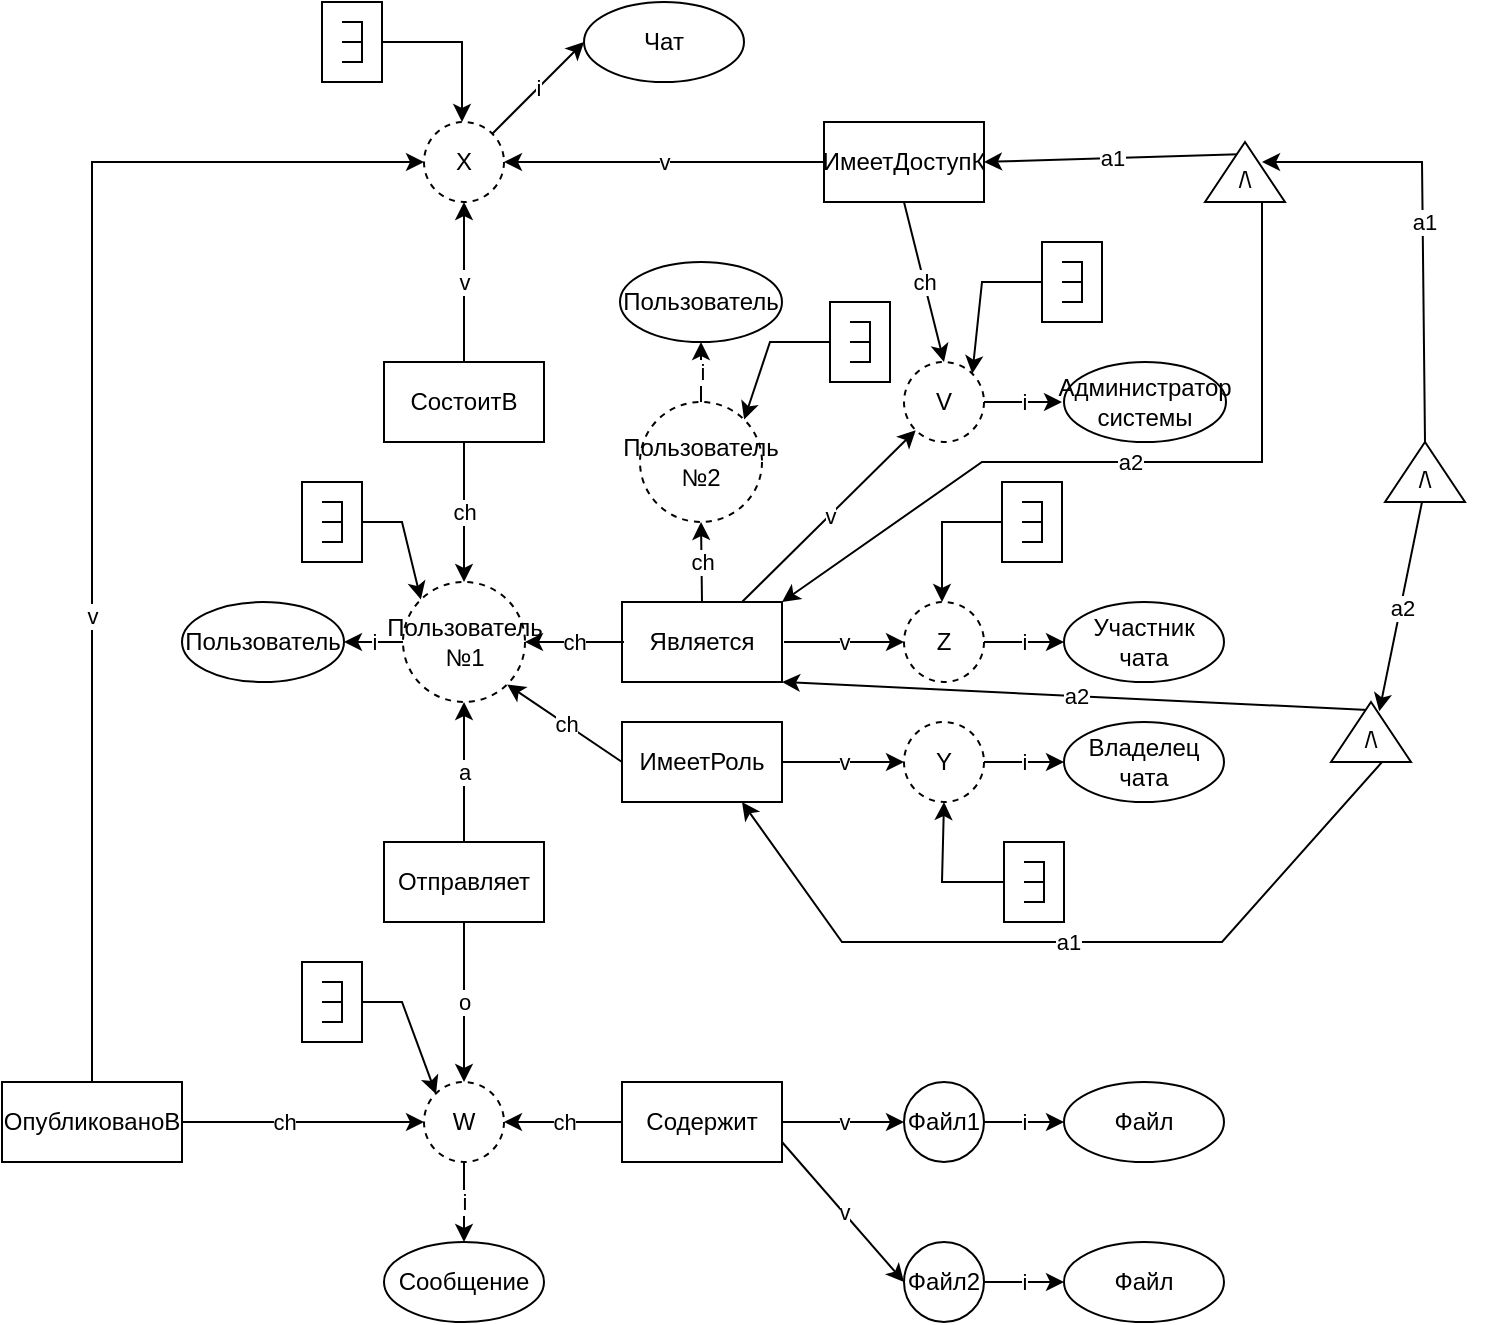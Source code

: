 <mxfile version="24.6.4" type="github">
  <diagram name="Страница — 1" id="XnayXq7FRGgAeNd-JU4h">
    <mxGraphModel dx="2074" dy="2309" grid="1" gridSize="10" guides="1" tooltips="1" connect="1" arrows="1" fold="1" page="1" pageScale="1" pageWidth="827" pageHeight="1169" math="0" shadow="0">
      <root>
        <mxCell id="0" />
        <mxCell id="1" parent="0" />
        <mxCell id="cIFxEGnZfJW_8ctUYSdF-157" value="Пользователь" style="ellipse;whiteSpace=wrap;html=1;" parent="1" vertex="1">
          <mxGeometry x="120" y="280" width="81" height="40" as="geometry" />
        </mxCell>
        <mxCell id="cIFxEGnZfJW_8ctUYSdF-158" value="" style="endArrow=classic;html=1;rounded=0;entryX=1;entryY=0.5;entryDx=0;entryDy=0;exitX=0;exitY=0.5;exitDx=0;exitDy=0;" parent="1" source="cIFxEGnZfJW_8ctUYSdF-160" target="cIFxEGnZfJW_8ctUYSdF-157" edge="1">
          <mxGeometry relative="1" as="geometry">
            <mxPoint x="181" y="340" as="sourcePoint" />
            <mxPoint x="281" y="340" as="targetPoint" />
          </mxGeometry>
        </mxCell>
        <mxCell id="cIFxEGnZfJW_8ctUYSdF-159" value="i" style="edgeLabel;resizable=0;html=1;;align=center;verticalAlign=middle;" parent="cIFxEGnZfJW_8ctUYSdF-158" connectable="0" vertex="1">
          <mxGeometry relative="1" as="geometry" />
        </mxCell>
        <mxCell id="cIFxEGnZfJW_8ctUYSdF-160" value="Пользователь&lt;div&gt;№1&lt;/div&gt;" style="ellipse;whiteSpace=wrap;html=1;align=center;dashed=1;" parent="1" vertex="1">
          <mxGeometry x="230.5" y="270" width="61" height="60" as="geometry" />
        </mxCell>
        <mxCell id="cIFxEGnZfJW_8ctUYSdF-161" value="Является" style="rounded=0;whiteSpace=wrap;html=1;" parent="1" vertex="1">
          <mxGeometry x="340" y="280" width="80" height="40" as="geometry" />
        </mxCell>
        <mxCell id="cIFxEGnZfJW_8ctUYSdF-162" value="Участник чата" style="ellipse;whiteSpace=wrap;html=1;" parent="1" vertex="1">
          <mxGeometry x="561" y="280" width="80" height="40" as="geometry" />
        </mxCell>
        <mxCell id="cIFxEGnZfJW_8ctUYSdF-163" value="" style="endArrow=classic;html=1;rounded=0;exitX=1;exitY=0.5;exitDx=0;exitDy=0;entryX=0;entryY=0.5;entryDx=0;entryDy=0;" parent="1" source="cIFxEGnZfJW_8ctUYSdF-165" target="cIFxEGnZfJW_8ctUYSdF-162" edge="1">
          <mxGeometry relative="1" as="geometry">
            <mxPoint x="659.5" y="350" as="sourcePoint" />
            <mxPoint x="591" y="300" as="targetPoint" />
          </mxGeometry>
        </mxCell>
        <mxCell id="cIFxEGnZfJW_8ctUYSdF-164" value="i" style="edgeLabel;resizable=0;html=1;;align=center;verticalAlign=middle;" parent="cIFxEGnZfJW_8ctUYSdF-163" connectable="0" vertex="1">
          <mxGeometry relative="1" as="geometry" />
        </mxCell>
        <mxCell id="cIFxEGnZfJW_8ctUYSdF-165" value="Z" style="ellipse;whiteSpace=wrap;html=1;align=center;dashed=1;" parent="1" vertex="1">
          <mxGeometry x="481" y="280" width="40" height="40" as="geometry" />
        </mxCell>
        <mxCell id="cIFxEGnZfJW_8ctUYSdF-166" value="" style="endArrow=classic;html=1;rounded=0;entryX=1;entryY=0.5;entryDx=0;entryDy=0;" parent="1" target="cIFxEGnZfJW_8ctUYSdF-160" edge="1">
          <mxGeometry relative="1" as="geometry">
            <mxPoint x="341" y="300" as="sourcePoint" />
            <mxPoint x="316" y="300" as="targetPoint" />
            <Array as="points" />
          </mxGeometry>
        </mxCell>
        <mxCell id="cIFxEGnZfJW_8ctUYSdF-167" value="ch" style="edgeLabel;resizable=0;html=1;;align=center;verticalAlign=middle;" parent="cIFxEGnZfJW_8ctUYSdF-166" connectable="0" vertex="1">
          <mxGeometry relative="1" as="geometry" />
        </mxCell>
        <mxCell id="cIFxEGnZfJW_8ctUYSdF-168" value="" style="endArrow=classic;html=1;rounded=0;entryX=0;entryY=0.5;entryDx=0;entryDy=0;" parent="1" target="cIFxEGnZfJW_8ctUYSdF-165" edge="1">
          <mxGeometry relative="1" as="geometry">
            <mxPoint x="421" y="300" as="sourcePoint" />
            <mxPoint x="481" y="320" as="targetPoint" />
          </mxGeometry>
        </mxCell>
        <mxCell id="cIFxEGnZfJW_8ctUYSdF-169" value="v" style="edgeLabel;resizable=0;html=1;;align=center;verticalAlign=middle;" parent="cIFxEGnZfJW_8ctUYSdF-168" connectable="0" vertex="1">
          <mxGeometry relative="1" as="geometry" />
        </mxCell>
        <mxCell id="cIFxEGnZfJW_8ctUYSdF-170" value="Отправляет" style="rounded=0;whiteSpace=wrap;html=1;" parent="1" vertex="1">
          <mxGeometry x="221" y="400" width="80" height="40" as="geometry" />
        </mxCell>
        <mxCell id="cIFxEGnZfJW_8ctUYSdF-171" value="" style="endArrow=classic;html=1;rounded=0;entryX=0.5;entryY=1;entryDx=0;entryDy=0;exitX=0.5;exitY=0;exitDx=0;exitDy=0;" parent="1" target="cIFxEGnZfJW_8ctUYSdF-160" edge="1">
          <mxGeometry relative="1" as="geometry">
            <mxPoint x="261" y="400" as="sourcePoint" />
            <mxPoint x="291" y="400" as="targetPoint" />
            <Array as="points" />
          </mxGeometry>
        </mxCell>
        <mxCell id="cIFxEGnZfJW_8ctUYSdF-172" value="a" style="edgeLabel;resizable=0;html=1;;align=center;verticalAlign=middle;" parent="cIFxEGnZfJW_8ctUYSdF-171" connectable="0" vertex="1">
          <mxGeometry relative="1" as="geometry" />
        </mxCell>
        <mxCell id="cIFxEGnZfJW_8ctUYSdF-173" value="Сообщение" style="ellipse;whiteSpace=wrap;html=1;" parent="1" vertex="1">
          <mxGeometry x="221" y="600" width="80" height="40" as="geometry" />
        </mxCell>
        <mxCell id="cIFxEGnZfJW_8ctUYSdF-174" value="" style="endArrow=classic;html=1;rounded=0;entryX=0.5;entryY=0;entryDx=0;entryDy=0;exitX=0.5;exitY=1;exitDx=0;exitDy=0;" parent="1" source="cIFxEGnZfJW_8ctUYSdF-176" target="cIFxEGnZfJW_8ctUYSdF-173" edge="1">
          <mxGeometry relative="1" as="geometry">
            <mxPoint x="181" y="580" as="sourcePoint" />
            <mxPoint x="161" y="540" as="targetPoint" />
          </mxGeometry>
        </mxCell>
        <mxCell id="cIFxEGnZfJW_8ctUYSdF-175" value="i" style="edgeLabel;resizable=0;html=1;;align=center;verticalAlign=middle;" parent="cIFxEGnZfJW_8ctUYSdF-174" connectable="0" vertex="1">
          <mxGeometry relative="1" as="geometry" />
        </mxCell>
        <mxCell id="cIFxEGnZfJW_8ctUYSdF-176" value="W" style="ellipse;whiteSpace=wrap;html=1;align=center;dashed=1;" parent="1" vertex="1">
          <mxGeometry x="241" y="520" width="40" height="40" as="geometry" />
        </mxCell>
        <mxCell id="cIFxEGnZfJW_8ctUYSdF-177" value="" style="endArrow=classic;html=1;rounded=0;entryX=0.5;entryY=0;entryDx=0;entryDy=0;exitX=0.5;exitY=1;exitDx=0;exitDy=0;" parent="1" target="cIFxEGnZfJW_8ctUYSdF-176" edge="1">
          <mxGeometry relative="1" as="geometry">
            <mxPoint x="261" y="440" as="sourcePoint" />
            <mxPoint x="411" y="500" as="targetPoint" />
          </mxGeometry>
        </mxCell>
        <mxCell id="cIFxEGnZfJW_8ctUYSdF-178" value="o" style="edgeLabel;resizable=0;html=1;;align=center;verticalAlign=middle;" parent="cIFxEGnZfJW_8ctUYSdF-177" connectable="0" vertex="1">
          <mxGeometry relative="1" as="geometry" />
        </mxCell>
        <mxCell id="cIFxEGnZfJW_8ctUYSdF-185" value="СостоитВ" style="rounded=0;whiteSpace=wrap;html=1;" parent="1" vertex="1">
          <mxGeometry x="221" y="160" width="80" height="40" as="geometry" />
        </mxCell>
        <mxCell id="cIFxEGnZfJW_8ctUYSdF-186" value="Чат" style="ellipse;whiteSpace=wrap;html=1;" parent="1" vertex="1">
          <mxGeometry x="321" y="-20" width="80" height="40" as="geometry" />
        </mxCell>
        <mxCell id="cIFxEGnZfJW_8ctUYSdF-187" value="" style="endArrow=classic;html=1;rounded=0;exitX=1;exitY=0;exitDx=0;exitDy=0;entryX=0;entryY=0.5;entryDx=0;entryDy=0;" parent="1" source="cIFxEGnZfJW_8ctUYSdF-189" target="cIFxEGnZfJW_8ctUYSdF-186" edge="1">
          <mxGeometry relative="1" as="geometry">
            <mxPoint x="341" as="sourcePoint" />
            <mxPoint x="201" y="60" as="targetPoint" />
          </mxGeometry>
        </mxCell>
        <mxCell id="cIFxEGnZfJW_8ctUYSdF-188" value="i" style="edgeLabel;resizable=0;html=1;;align=center;verticalAlign=middle;" parent="cIFxEGnZfJW_8ctUYSdF-187" connectable="0" vertex="1">
          <mxGeometry relative="1" as="geometry" />
        </mxCell>
        <mxCell id="cIFxEGnZfJW_8ctUYSdF-189" value="X" style="ellipse;whiteSpace=wrap;html=1;align=center;dashed=1;" parent="1" vertex="1">
          <mxGeometry x="241" y="40" width="40" height="40" as="geometry" />
        </mxCell>
        <mxCell id="cIFxEGnZfJW_8ctUYSdF-190" value="" style="endArrow=classic;html=1;rounded=0;entryX=0.5;entryY=0;entryDx=0;entryDy=0;exitX=0.5;exitY=1;exitDx=0;exitDy=0;" parent="1" target="cIFxEGnZfJW_8ctUYSdF-160" edge="1">
          <mxGeometry relative="1" as="geometry">
            <mxPoint x="261" y="200" as="sourcePoint" />
            <mxPoint x="321" y="150" as="targetPoint" />
            <Array as="points" />
          </mxGeometry>
        </mxCell>
        <mxCell id="cIFxEGnZfJW_8ctUYSdF-191" value="ch" style="edgeLabel;resizable=0;html=1;;align=center;verticalAlign=middle;" parent="cIFxEGnZfJW_8ctUYSdF-190" connectable="0" vertex="1">
          <mxGeometry relative="1" as="geometry" />
        </mxCell>
        <mxCell id="cIFxEGnZfJW_8ctUYSdF-192" value="" style="endArrow=classic;html=1;rounded=0;entryX=0.5;entryY=1;entryDx=0;entryDy=0;exitX=0.5;exitY=0;exitDx=0;exitDy=0;" parent="1" target="cIFxEGnZfJW_8ctUYSdF-189" edge="1">
          <mxGeometry relative="1" as="geometry">
            <mxPoint x="261" y="160" as="sourcePoint" />
            <mxPoint x="321" y="188" as="targetPoint" />
          </mxGeometry>
        </mxCell>
        <mxCell id="cIFxEGnZfJW_8ctUYSdF-193" value="v" style="edgeLabel;resizable=0;html=1;;align=center;verticalAlign=middle;" parent="cIFxEGnZfJW_8ctUYSdF-192" connectable="0" vertex="1">
          <mxGeometry relative="1" as="geometry" />
        </mxCell>
        <mxCell id="cIFxEGnZfJW_8ctUYSdF-196" value="Содержит" style="rounded=0;whiteSpace=wrap;html=1;" parent="1" vertex="1">
          <mxGeometry x="340" y="520" width="80" height="40" as="geometry" />
        </mxCell>
        <mxCell id="cIFxEGnZfJW_8ctUYSdF-197" value="Файл" style="ellipse;whiteSpace=wrap;html=1;" parent="1" vertex="1">
          <mxGeometry x="561" y="520" width="80" height="40" as="geometry" />
        </mxCell>
        <mxCell id="cIFxEGnZfJW_8ctUYSdF-198" value="" style="endArrow=classic;html=1;rounded=0;exitX=1;exitY=0.5;exitDx=0;exitDy=0;" parent="1" edge="1">
          <mxGeometry relative="1" as="geometry">
            <mxPoint x="521" y="540" as="sourcePoint" />
            <mxPoint x="561" y="540" as="targetPoint" />
          </mxGeometry>
        </mxCell>
        <mxCell id="cIFxEGnZfJW_8ctUYSdF-199" value="i" style="edgeLabel;resizable=0;html=1;;align=center;verticalAlign=middle;" parent="cIFxEGnZfJW_8ctUYSdF-198" connectable="0" vertex="1">
          <mxGeometry relative="1" as="geometry" />
        </mxCell>
        <mxCell id="cIFxEGnZfJW_8ctUYSdF-201" value="" style="endArrow=classic;html=1;rounded=0;entryX=1;entryY=0.5;entryDx=0;entryDy=0;exitX=0;exitY=0.5;exitDx=0;exitDy=0;" parent="1" source="cIFxEGnZfJW_8ctUYSdF-196" target="cIFxEGnZfJW_8ctUYSdF-176" edge="1">
          <mxGeometry relative="1" as="geometry">
            <mxPoint x="361" y="540" as="sourcePoint" />
            <mxPoint x="291" y="520" as="targetPoint" />
            <Array as="points" />
          </mxGeometry>
        </mxCell>
        <mxCell id="cIFxEGnZfJW_8ctUYSdF-202" value="ch" style="edgeLabel;resizable=0;html=1;;align=center;verticalAlign=middle;" parent="cIFxEGnZfJW_8ctUYSdF-201" connectable="0" vertex="1">
          <mxGeometry relative="1" as="geometry" />
        </mxCell>
        <mxCell id="cIFxEGnZfJW_8ctUYSdF-203" value="" style="endArrow=classic;html=1;rounded=0;entryX=0;entryY=0.5;entryDx=0;entryDy=0;exitX=1;exitY=0.5;exitDx=0;exitDy=0;" parent="1" source="cIFxEGnZfJW_8ctUYSdF-196" edge="1">
          <mxGeometry relative="1" as="geometry">
            <mxPoint x="401" y="540" as="sourcePoint" />
            <mxPoint x="481" y="540" as="targetPoint" />
          </mxGeometry>
        </mxCell>
        <mxCell id="cIFxEGnZfJW_8ctUYSdF-204" value="v" style="edgeLabel;resizable=0;html=1;;align=center;verticalAlign=middle;" parent="cIFxEGnZfJW_8ctUYSdF-203" connectable="0" vertex="1">
          <mxGeometry relative="1" as="geometry" />
        </mxCell>
        <mxCell id="cIFxEGnZfJW_8ctUYSdF-205" value="" style="endArrow=classic;html=1;rounded=0;entryX=0;entryY=0.5;entryDx=0;entryDy=0;" parent="1" target="cIFxEGnZfJW_8ctUYSdF-176" edge="1">
          <mxGeometry relative="1" as="geometry">
            <mxPoint x="101" y="540" as="sourcePoint" />
            <mxPoint x="180" y="539.71" as="targetPoint" />
            <Array as="points" />
          </mxGeometry>
        </mxCell>
        <mxCell id="cIFxEGnZfJW_8ctUYSdF-206" value="ch" style="edgeLabel;resizable=0;html=1;;align=center;verticalAlign=middle;" parent="cIFxEGnZfJW_8ctUYSdF-205" connectable="0" vertex="1">
          <mxGeometry relative="1" as="geometry" />
        </mxCell>
        <mxCell id="cIFxEGnZfJW_8ctUYSdF-207" value="" style="endArrow=classic;html=1;rounded=0;exitX=0.5;exitY=0;exitDx=0;exitDy=0;entryX=0;entryY=0.5;entryDx=0;entryDy=0;" parent="1" source="cIFxEGnZfJW_8ctUYSdF-224" target="cIFxEGnZfJW_8ctUYSdF-189" edge="1">
          <mxGeometry relative="1" as="geometry">
            <mxPoint x="61" y="520" as="sourcePoint" />
            <mxPoint x="61" y="70" as="targetPoint" />
            <Array as="points">
              <mxPoint x="75" y="60" />
            </Array>
          </mxGeometry>
        </mxCell>
        <mxCell id="cIFxEGnZfJW_8ctUYSdF-208" value="v" style="edgeLabel;resizable=0;html=1;;align=center;verticalAlign=middle;" parent="cIFxEGnZfJW_8ctUYSdF-207" connectable="0" vertex="1">
          <mxGeometry relative="1" as="geometry">
            <mxPoint y="80" as="offset" />
          </mxGeometry>
        </mxCell>
        <mxCell id="cIFxEGnZfJW_8ctUYSdF-224" value="ОпубликованоВ" style="rounded=0;whiteSpace=wrap;html=1;" parent="1" vertex="1">
          <mxGeometry x="30" y="520" width="90" height="40" as="geometry" />
        </mxCell>
        <mxCell id="cIFxEGnZfJW_8ctUYSdF-240" value="" style="group" parent="1" vertex="1" connectable="0">
          <mxGeometry x="190" y="-20" width="30" height="40" as="geometry" />
        </mxCell>
        <mxCell id="cIFxEGnZfJW_8ctUYSdF-241" value="" style="rounded=0;whiteSpace=wrap;html=1;" parent="cIFxEGnZfJW_8ctUYSdF-240" vertex="1">
          <mxGeometry width="30" height="40" as="geometry" />
        </mxCell>
        <mxCell id="cIFxEGnZfJW_8ctUYSdF-242" value="" style="endArrow=none;html=1;rounded=0;" parent="cIFxEGnZfJW_8ctUYSdF-240" edge="1">
          <mxGeometry width="50" height="50" relative="1" as="geometry">
            <mxPoint x="10" y="30" as="sourcePoint" />
            <mxPoint x="10" y="10" as="targetPoint" />
            <Array as="points">
              <mxPoint x="20" y="30" />
              <mxPoint x="20" y="10" />
            </Array>
          </mxGeometry>
        </mxCell>
        <mxCell id="cIFxEGnZfJW_8ctUYSdF-243" value="" style="endArrow=none;html=1;rounded=0;" parent="cIFxEGnZfJW_8ctUYSdF-240" edge="1">
          <mxGeometry width="50" height="50" relative="1" as="geometry">
            <mxPoint x="10" y="20" as="sourcePoint" />
            <mxPoint x="20" y="20" as="targetPoint" />
            <Array as="points">
              <mxPoint x="20" y="20" />
            </Array>
          </mxGeometry>
        </mxCell>
        <mxCell id="cIFxEGnZfJW_8ctUYSdF-244" value="" style="endArrow=classic;html=1;rounded=0;exitX=1;exitY=0.5;exitDx=0;exitDy=0;entryX=0.5;entryY=0;entryDx=0;entryDy=0;" parent="1" source="cIFxEGnZfJW_8ctUYSdF-241" edge="1">
          <mxGeometry width="50" height="50" relative="1" as="geometry">
            <mxPoint x="250" y="10" as="sourcePoint" />
            <mxPoint x="260" y="40" as="targetPoint" />
            <Array as="points">
              <mxPoint x="260" />
            </Array>
          </mxGeometry>
        </mxCell>
        <mxCell id="cIFxEGnZfJW_8ctUYSdF-245" value="" style="group" parent="1" vertex="1" connectable="0">
          <mxGeometry x="180" y="220" width="30" height="40" as="geometry" />
        </mxCell>
        <mxCell id="cIFxEGnZfJW_8ctUYSdF-246" value="" style="rounded=0;whiteSpace=wrap;html=1;" parent="cIFxEGnZfJW_8ctUYSdF-245" vertex="1">
          <mxGeometry width="30" height="40" as="geometry" />
        </mxCell>
        <mxCell id="cIFxEGnZfJW_8ctUYSdF-247" value="" style="endArrow=none;html=1;rounded=0;" parent="cIFxEGnZfJW_8ctUYSdF-245" edge="1">
          <mxGeometry width="50" height="50" relative="1" as="geometry">
            <mxPoint x="10" y="30" as="sourcePoint" />
            <mxPoint x="10" y="10" as="targetPoint" />
            <Array as="points">
              <mxPoint x="20" y="30" />
              <mxPoint x="20" y="10" />
            </Array>
          </mxGeometry>
        </mxCell>
        <mxCell id="cIFxEGnZfJW_8ctUYSdF-248" value="" style="endArrow=none;html=1;rounded=0;" parent="cIFxEGnZfJW_8ctUYSdF-245" edge="1">
          <mxGeometry width="50" height="50" relative="1" as="geometry">
            <mxPoint x="10" y="20" as="sourcePoint" />
            <mxPoint x="20" y="20" as="targetPoint" />
            <Array as="points">
              <mxPoint x="20" y="20" />
            </Array>
          </mxGeometry>
        </mxCell>
        <mxCell id="cIFxEGnZfJW_8ctUYSdF-249" value="" style="endArrow=classic;html=1;rounded=0;exitX=1;exitY=0.5;exitDx=0;exitDy=0;entryX=0;entryY=0;entryDx=0;entryDy=0;" parent="1" source="cIFxEGnZfJW_8ctUYSdF-246" target="cIFxEGnZfJW_8ctUYSdF-160" edge="1">
          <mxGeometry width="50" height="50" relative="1" as="geometry">
            <mxPoint x="220" y="240" as="sourcePoint" />
            <mxPoint x="230" y="270" as="targetPoint" />
            <Array as="points">
              <mxPoint x="230" y="240" />
            </Array>
          </mxGeometry>
        </mxCell>
        <mxCell id="cIFxEGnZfJW_8ctUYSdF-255" value="" style="group" parent="1" vertex="1" connectable="0">
          <mxGeometry x="530" y="220" width="30" height="40" as="geometry" />
        </mxCell>
        <mxCell id="cIFxEGnZfJW_8ctUYSdF-256" value="" style="rounded=0;whiteSpace=wrap;html=1;" parent="cIFxEGnZfJW_8ctUYSdF-255" vertex="1">
          <mxGeometry width="30" height="40" as="geometry" />
        </mxCell>
        <mxCell id="cIFxEGnZfJW_8ctUYSdF-257" value="" style="endArrow=none;html=1;rounded=0;" parent="cIFxEGnZfJW_8ctUYSdF-255" edge="1">
          <mxGeometry width="50" height="50" relative="1" as="geometry">
            <mxPoint x="10" y="30" as="sourcePoint" />
            <mxPoint x="10" y="10" as="targetPoint" />
            <Array as="points">
              <mxPoint x="20" y="30" />
              <mxPoint x="20" y="10" />
            </Array>
          </mxGeometry>
        </mxCell>
        <mxCell id="cIFxEGnZfJW_8ctUYSdF-258" value="" style="endArrow=none;html=1;rounded=0;" parent="cIFxEGnZfJW_8ctUYSdF-255" edge="1">
          <mxGeometry width="50" height="50" relative="1" as="geometry">
            <mxPoint x="10" y="20" as="sourcePoint" />
            <mxPoint x="20" y="20" as="targetPoint" />
            <Array as="points">
              <mxPoint x="20" y="20" />
            </Array>
          </mxGeometry>
        </mxCell>
        <mxCell id="cIFxEGnZfJW_8ctUYSdF-259" value="" style="endArrow=classic;html=1;rounded=0;entryX=0.5;entryY=0;entryDx=0;entryDy=0;" parent="1" edge="1">
          <mxGeometry width="50" height="50" relative="1" as="geometry">
            <mxPoint x="530" y="240" as="sourcePoint" />
            <mxPoint x="500" y="280" as="targetPoint" />
            <Array as="points">
              <mxPoint x="500" y="240" />
            </Array>
          </mxGeometry>
        </mxCell>
        <mxCell id="cIFxEGnZfJW_8ctUYSdF-265" value="" style="group" parent="1" vertex="1" connectable="0">
          <mxGeometry x="180" y="460" width="30" height="40" as="geometry" />
        </mxCell>
        <mxCell id="cIFxEGnZfJW_8ctUYSdF-266" value="" style="rounded=0;whiteSpace=wrap;html=1;" parent="cIFxEGnZfJW_8ctUYSdF-265" vertex="1">
          <mxGeometry width="30" height="40" as="geometry" />
        </mxCell>
        <mxCell id="cIFxEGnZfJW_8ctUYSdF-267" value="" style="endArrow=none;html=1;rounded=0;" parent="cIFxEGnZfJW_8ctUYSdF-265" edge="1">
          <mxGeometry width="50" height="50" relative="1" as="geometry">
            <mxPoint x="10" y="30" as="sourcePoint" />
            <mxPoint x="10" y="10" as="targetPoint" />
            <Array as="points">
              <mxPoint x="20" y="30" />
              <mxPoint x="20" y="10" />
            </Array>
          </mxGeometry>
        </mxCell>
        <mxCell id="cIFxEGnZfJW_8ctUYSdF-268" value="" style="endArrow=none;html=1;rounded=0;" parent="cIFxEGnZfJW_8ctUYSdF-265" edge="1">
          <mxGeometry width="50" height="50" relative="1" as="geometry">
            <mxPoint x="10" y="20" as="sourcePoint" />
            <mxPoint x="20" y="20" as="targetPoint" />
            <Array as="points">
              <mxPoint x="20" y="20" />
            </Array>
          </mxGeometry>
        </mxCell>
        <mxCell id="cIFxEGnZfJW_8ctUYSdF-269" value="" style="endArrow=classic;html=1;rounded=0;exitX=1;exitY=0.5;exitDx=0;exitDy=0;entryX=0;entryY=0;entryDx=0;entryDy=0;" parent="1" source="cIFxEGnZfJW_8ctUYSdF-266" edge="1">
          <mxGeometry width="50" height="50" relative="1" as="geometry">
            <mxPoint x="220" y="480" as="sourcePoint" />
            <mxPoint x="247" y="526" as="targetPoint" />
            <Array as="points">
              <mxPoint x="230" y="480" />
            </Array>
          </mxGeometry>
        </mxCell>
        <mxCell id="cIFxEGnZfJW_8ctUYSdF-276" value="Файл1" style="ellipse;whiteSpace=wrap;html=1;" parent="1" vertex="1">
          <mxGeometry x="481" y="520" width="40" height="40" as="geometry" />
        </mxCell>
        <mxCell id="cIFxEGnZfJW_8ctUYSdF-277" value="Файл" style="ellipse;whiteSpace=wrap;html=1;" parent="1" vertex="1">
          <mxGeometry x="561" y="600" width="80" height="40" as="geometry" />
        </mxCell>
        <mxCell id="cIFxEGnZfJW_8ctUYSdF-278" value="" style="endArrow=classic;html=1;rounded=0;exitX=1;exitY=0.5;exitDx=0;exitDy=0;" parent="1" edge="1">
          <mxGeometry relative="1" as="geometry">
            <mxPoint x="521" y="620" as="sourcePoint" />
            <mxPoint x="561" y="620" as="targetPoint" />
          </mxGeometry>
        </mxCell>
        <mxCell id="cIFxEGnZfJW_8ctUYSdF-279" value="i" style="edgeLabel;resizable=0;html=1;;align=center;verticalAlign=middle;" parent="cIFxEGnZfJW_8ctUYSdF-278" connectable="0" vertex="1">
          <mxGeometry relative="1" as="geometry" />
        </mxCell>
        <mxCell id="cIFxEGnZfJW_8ctUYSdF-280" value="" style="endArrow=classic;html=1;rounded=0;entryX=0;entryY=0.5;entryDx=0;entryDy=0;exitX=1;exitY=0.75;exitDx=0;exitDy=0;" parent="1" source="cIFxEGnZfJW_8ctUYSdF-196" edge="1">
          <mxGeometry relative="1" as="geometry">
            <mxPoint x="420" y="620" as="sourcePoint" />
            <mxPoint x="481" y="620" as="targetPoint" />
          </mxGeometry>
        </mxCell>
        <mxCell id="cIFxEGnZfJW_8ctUYSdF-281" value="v" style="edgeLabel;resizable=0;html=1;;align=center;verticalAlign=middle;" parent="cIFxEGnZfJW_8ctUYSdF-280" connectable="0" vertex="1">
          <mxGeometry relative="1" as="geometry" />
        </mxCell>
        <mxCell id="cIFxEGnZfJW_8ctUYSdF-282" value="Файл2" style="ellipse;whiteSpace=wrap;html=1;" parent="1" vertex="1">
          <mxGeometry x="481" y="600" width="40" height="40" as="geometry" />
        </mxCell>
        <mxCell id="MXd4UAG0mokBBc7_ZVhL-1" value="ИмеетРоль" style="rounded=0;whiteSpace=wrap;html=1;" vertex="1" parent="1">
          <mxGeometry x="340" y="340" width="80" height="40" as="geometry" />
        </mxCell>
        <mxCell id="MXd4UAG0mokBBc7_ZVhL-2" value="Владелец&lt;br&gt;чата" style="ellipse;whiteSpace=wrap;html=1;" vertex="1" parent="1">
          <mxGeometry x="561" y="340" width="80" height="40" as="geometry" />
        </mxCell>
        <mxCell id="MXd4UAG0mokBBc7_ZVhL-3" value="" style="endArrow=classic;html=1;rounded=0;exitX=1;exitY=0.5;exitDx=0;exitDy=0;entryX=0;entryY=0.5;entryDx=0;entryDy=0;" edge="1" parent="1" source="MXd4UAG0mokBBc7_ZVhL-5" target="MXd4UAG0mokBBc7_ZVhL-2">
          <mxGeometry relative="1" as="geometry">
            <mxPoint x="659.5" y="410" as="sourcePoint" />
            <mxPoint x="591" y="360" as="targetPoint" />
          </mxGeometry>
        </mxCell>
        <mxCell id="MXd4UAG0mokBBc7_ZVhL-4" value="i" style="edgeLabel;resizable=0;html=1;;align=center;verticalAlign=middle;" connectable="0" vertex="1" parent="MXd4UAG0mokBBc7_ZVhL-3">
          <mxGeometry relative="1" as="geometry" />
        </mxCell>
        <mxCell id="MXd4UAG0mokBBc7_ZVhL-5" value="Y" style="ellipse;whiteSpace=wrap;html=1;align=center;dashed=1;" vertex="1" parent="1">
          <mxGeometry x="481" y="340" width="40" height="40" as="geometry" />
        </mxCell>
        <mxCell id="MXd4UAG0mokBBc7_ZVhL-6" value="" style="endArrow=classic;html=1;rounded=0;entryX=1;entryY=1;entryDx=0;entryDy=0;exitX=0;exitY=0.5;exitDx=0;exitDy=0;" edge="1" parent="1" source="MXd4UAG0mokBBc7_ZVhL-1" target="cIFxEGnZfJW_8ctUYSdF-160">
          <mxGeometry relative="1" as="geometry">
            <mxPoint x="321" y="370" as="sourcePoint" />
            <mxPoint x="271" y="370" as="targetPoint" />
            <Array as="points" />
          </mxGeometry>
        </mxCell>
        <mxCell id="MXd4UAG0mokBBc7_ZVhL-7" value="ch" style="edgeLabel;resizable=0;html=1;;align=center;verticalAlign=middle;" connectable="0" vertex="1" parent="MXd4UAG0mokBBc7_ZVhL-6">
          <mxGeometry relative="1" as="geometry" />
        </mxCell>
        <mxCell id="MXd4UAG0mokBBc7_ZVhL-8" value="" style="endArrow=classic;html=1;rounded=0;entryX=0;entryY=0.5;entryDx=0;entryDy=0;exitX=1;exitY=0.5;exitDx=0;exitDy=0;" edge="1" parent="1" source="MXd4UAG0mokBBc7_ZVhL-1" target="MXd4UAG0mokBBc7_ZVhL-5">
          <mxGeometry relative="1" as="geometry">
            <mxPoint x="431" y="359.66" as="sourcePoint" />
            <mxPoint x="491" y="359.66" as="targetPoint" />
          </mxGeometry>
        </mxCell>
        <mxCell id="MXd4UAG0mokBBc7_ZVhL-9" value="v" style="edgeLabel;resizable=0;html=1;;align=center;verticalAlign=middle;" connectable="0" vertex="1" parent="MXd4UAG0mokBBc7_ZVhL-8">
          <mxGeometry relative="1" as="geometry" />
        </mxCell>
        <mxCell id="MXd4UAG0mokBBc7_ZVhL-10" value="Пользователь&lt;div&gt;№2&lt;/div&gt;" style="ellipse;whiteSpace=wrap;html=1;align=center;dashed=1;" vertex="1" parent="1">
          <mxGeometry x="349" y="180" width="61" height="60" as="geometry" />
        </mxCell>
        <mxCell id="MXd4UAG0mokBBc7_ZVhL-11" value="Пользователь" style="ellipse;whiteSpace=wrap;html=1;" vertex="1" parent="1">
          <mxGeometry x="339" y="110" width="81" height="40" as="geometry" />
        </mxCell>
        <mxCell id="MXd4UAG0mokBBc7_ZVhL-12" value="" style="endArrow=classic;html=1;rounded=0;entryX=0.5;entryY=1;entryDx=0;entryDy=0;exitX=0.5;exitY=0;exitDx=0;exitDy=0;" edge="1" parent="1" target="MXd4UAG0mokBBc7_ZVhL-11" source="MXd4UAG0mokBBc7_ZVhL-10">
          <mxGeometry relative="1" as="geometry">
            <mxPoint x="582" y="210" as="sourcePoint" />
            <mxPoint x="632" y="250" as="targetPoint" />
          </mxGeometry>
        </mxCell>
        <mxCell id="MXd4UAG0mokBBc7_ZVhL-13" value="i" style="edgeLabel;resizable=0;html=1;;align=center;verticalAlign=middle;" connectable="0" vertex="1" parent="MXd4UAG0mokBBc7_ZVhL-12">
          <mxGeometry relative="1" as="geometry" />
        </mxCell>
        <mxCell id="MXd4UAG0mokBBc7_ZVhL-14" value="" style="group" vertex="1" connectable="0" parent="1">
          <mxGeometry x="531" y="400" width="30" height="40" as="geometry" />
        </mxCell>
        <mxCell id="MXd4UAG0mokBBc7_ZVhL-15" value="" style="rounded=0;whiteSpace=wrap;html=1;" vertex="1" parent="MXd4UAG0mokBBc7_ZVhL-14">
          <mxGeometry width="30" height="40" as="geometry" />
        </mxCell>
        <mxCell id="MXd4UAG0mokBBc7_ZVhL-16" value="" style="endArrow=none;html=1;rounded=0;" edge="1" parent="MXd4UAG0mokBBc7_ZVhL-14">
          <mxGeometry width="50" height="50" relative="1" as="geometry">
            <mxPoint x="10" y="30" as="sourcePoint" />
            <mxPoint x="10" y="10" as="targetPoint" />
            <Array as="points">
              <mxPoint x="20" y="30" />
              <mxPoint x="20" y="10" />
            </Array>
          </mxGeometry>
        </mxCell>
        <mxCell id="MXd4UAG0mokBBc7_ZVhL-17" value="" style="endArrow=none;html=1;rounded=0;" edge="1" parent="MXd4UAG0mokBBc7_ZVhL-14">
          <mxGeometry width="50" height="50" relative="1" as="geometry">
            <mxPoint x="10" y="20" as="sourcePoint" />
            <mxPoint x="20" y="20" as="targetPoint" />
            <Array as="points">
              <mxPoint x="20" y="20" />
            </Array>
          </mxGeometry>
        </mxCell>
        <mxCell id="MXd4UAG0mokBBc7_ZVhL-18" value="" style="endArrow=classic;html=1;rounded=0;entryX=0.5;entryY=1;entryDx=0;entryDy=0;exitX=0;exitY=0.5;exitDx=0;exitDy=0;" edge="1" parent="1" source="MXd4UAG0mokBBc7_ZVhL-15" target="MXd4UAG0mokBBc7_ZVhL-5">
          <mxGeometry width="50" height="50" relative="1" as="geometry">
            <mxPoint x="570" y="440" as="sourcePoint" />
            <mxPoint x="540" y="480" as="targetPoint" />
            <Array as="points">
              <mxPoint x="500" y="420" />
            </Array>
          </mxGeometry>
        </mxCell>
        <mxCell id="MXd4UAG0mokBBc7_ZVhL-19" value="" style="endArrow=classic;html=1;rounded=0;entryX=0.5;entryY=1;entryDx=0;entryDy=0;exitX=0.5;exitY=0;exitDx=0;exitDy=0;" edge="1" parent="1" source="cIFxEGnZfJW_8ctUYSdF-161" target="MXd4UAG0mokBBc7_ZVhL-10">
          <mxGeometry relative="1" as="geometry">
            <mxPoint x="351" y="310" as="sourcePoint" />
            <mxPoint x="301" y="310" as="targetPoint" />
            <Array as="points" />
          </mxGeometry>
        </mxCell>
        <mxCell id="MXd4UAG0mokBBc7_ZVhL-20" value="ch" style="edgeLabel;resizable=0;html=1;;align=center;verticalAlign=middle;" connectable="0" vertex="1" parent="MXd4UAG0mokBBc7_ZVhL-19">
          <mxGeometry relative="1" as="geometry" />
        </mxCell>
        <mxCell id="MXd4UAG0mokBBc7_ZVhL-21" value="" style="endArrow=classic;html=1;rounded=0;exitX=0.75;exitY=0;exitDx=0;exitDy=0;entryX=0;entryY=1;entryDx=0;entryDy=0;" edge="1" parent="1" source="cIFxEGnZfJW_8ctUYSdF-161" target="MXd4UAG0mokBBc7_ZVhL-23">
          <mxGeometry relative="1" as="geometry">
            <mxPoint x="431" y="310" as="sourcePoint" />
            <mxPoint x="460" y="210" as="targetPoint" />
          </mxGeometry>
        </mxCell>
        <mxCell id="MXd4UAG0mokBBc7_ZVhL-22" value="v" style="edgeLabel;resizable=0;html=1;;align=center;verticalAlign=middle;" connectable="0" vertex="1" parent="MXd4UAG0mokBBc7_ZVhL-21">
          <mxGeometry relative="1" as="geometry" />
        </mxCell>
        <mxCell id="MXd4UAG0mokBBc7_ZVhL-23" value="V" style="ellipse;whiteSpace=wrap;html=1;align=center;dashed=1;" vertex="1" parent="1">
          <mxGeometry x="481" y="160" width="40" height="40" as="geometry" />
        </mxCell>
        <mxCell id="MXd4UAG0mokBBc7_ZVhL-24" value="Администратор&lt;br&gt;системы" style="ellipse;whiteSpace=wrap;html=1;" vertex="1" parent="1">
          <mxGeometry x="561" y="160" width="81" height="40" as="geometry" />
        </mxCell>
        <mxCell id="MXd4UAG0mokBBc7_ZVhL-25" value="" style="endArrow=classic;html=1;rounded=0;exitX=1;exitY=0.5;exitDx=0;exitDy=0;" edge="1" parent="1" source="MXd4UAG0mokBBc7_ZVhL-23">
          <mxGeometry relative="1" as="geometry">
            <mxPoint x="672" y="180" as="sourcePoint" />
            <mxPoint x="560" y="180" as="targetPoint" />
          </mxGeometry>
        </mxCell>
        <mxCell id="MXd4UAG0mokBBc7_ZVhL-26" value="i" style="edgeLabel;resizable=0;html=1;;align=center;verticalAlign=middle;" connectable="0" vertex="1" parent="MXd4UAG0mokBBc7_ZVhL-25">
          <mxGeometry relative="1" as="geometry" />
        </mxCell>
        <mxCell id="MXd4UAG0mokBBc7_ZVhL-27" value="ИмеетДоступК" style="rounded=0;whiteSpace=wrap;html=1;" vertex="1" parent="1">
          <mxGeometry x="441" y="40" width="80" height="40" as="geometry" />
        </mxCell>
        <mxCell id="MXd4UAG0mokBBc7_ZVhL-28" value="" style="endArrow=classic;html=1;rounded=0;entryX=0.5;entryY=0;entryDx=0;entryDy=0;exitX=0.5;exitY=1;exitDx=0;exitDy=0;" edge="1" parent="1" source="MXd4UAG0mokBBc7_ZVhL-27" target="MXd4UAG0mokBBc7_ZVhL-23">
          <mxGeometry relative="1" as="geometry">
            <mxPoint x="410" y="80" as="sourcePoint" />
            <mxPoint x="360" y="80" as="targetPoint" />
            <Array as="points" />
          </mxGeometry>
        </mxCell>
        <mxCell id="MXd4UAG0mokBBc7_ZVhL-29" value="ch" style="edgeLabel;resizable=0;html=1;;align=center;verticalAlign=middle;" connectable="0" vertex="1" parent="MXd4UAG0mokBBc7_ZVhL-28">
          <mxGeometry relative="1" as="geometry" />
        </mxCell>
        <mxCell id="MXd4UAG0mokBBc7_ZVhL-30" value="" style="endArrow=classic;html=1;rounded=0;exitX=0;exitY=0.5;exitDx=0;exitDy=0;entryX=1;entryY=0.5;entryDx=0;entryDy=0;" edge="1" parent="1" source="MXd4UAG0mokBBc7_ZVhL-27" target="cIFxEGnZfJW_8ctUYSdF-189">
          <mxGeometry relative="1" as="geometry">
            <mxPoint x="410" y="290" as="sourcePoint" />
            <mxPoint x="497" y="204" as="targetPoint" />
          </mxGeometry>
        </mxCell>
        <mxCell id="MXd4UAG0mokBBc7_ZVhL-31" value="v" style="edgeLabel;resizable=0;html=1;;align=center;verticalAlign=middle;" connectable="0" vertex="1" parent="MXd4UAG0mokBBc7_ZVhL-30">
          <mxGeometry relative="1" as="geometry" />
        </mxCell>
        <mxCell id="MXd4UAG0mokBBc7_ZVhL-32" value="" style="group" vertex="1" connectable="0" parent="1">
          <mxGeometry x="550" y="100" width="30" height="40" as="geometry" />
        </mxCell>
        <mxCell id="MXd4UAG0mokBBc7_ZVhL-33" value="" style="rounded=0;whiteSpace=wrap;html=1;" vertex="1" parent="MXd4UAG0mokBBc7_ZVhL-32">
          <mxGeometry width="30" height="40" as="geometry" />
        </mxCell>
        <mxCell id="MXd4UAG0mokBBc7_ZVhL-34" value="" style="endArrow=none;html=1;rounded=0;" edge="1" parent="MXd4UAG0mokBBc7_ZVhL-32">
          <mxGeometry width="50" height="50" relative="1" as="geometry">
            <mxPoint x="10" y="30" as="sourcePoint" />
            <mxPoint x="10" y="10" as="targetPoint" />
            <Array as="points">
              <mxPoint x="20" y="30" />
              <mxPoint x="20" y="10" />
            </Array>
          </mxGeometry>
        </mxCell>
        <mxCell id="MXd4UAG0mokBBc7_ZVhL-35" value="" style="endArrow=none;html=1;rounded=0;" edge="1" parent="MXd4UAG0mokBBc7_ZVhL-32">
          <mxGeometry width="50" height="50" relative="1" as="geometry">
            <mxPoint x="10" y="20" as="sourcePoint" />
            <mxPoint x="20" y="20" as="targetPoint" />
            <Array as="points">
              <mxPoint x="20" y="20" />
            </Array>
          </mxGeometry>
        </mxCell>
        <mxCell id="MXd4UAG0mokBBc7_ZVhL-36" value="" style="endArrow=classic;html=1;rounded=0;entryX=1;entryY=0;entryDx=0;entryDy=0;" edge="1" parent="1" target="MXd4UAG0mokBBc7_ZVhL-23">
          <mxGeometry width="50" height="50" relative="1" as="geometry">
            <mxPoint x="550" y="120" as="sourcePoint" />
            <mxPoint x="520" y="160" as="targetPoint" />
            <Array as="points">
              <mxPoint x="520" y="120" />
            </Array>
          </mxGeometry>
        </mxCell>
        <mxCell id="MXd4UAG0mokBBc7_ZVhL-37" value="" style="group" vertex="1" connectable="0" parent="1">
          <mxGeometry x="444" y="130" width="30" height="40" as="geometry" />
        </mxCell>
        <mxCell id="MXd4UAG0mokBBc7_ZVhL-38" value="" style="rounded=0;whiteSpace=wrap;html=1;" vertex="1" parent="MXd4UAG0mokBBc7_ZVhL-37">
          <mxGeometry width="30" height="40" as="geometry" />
        </mxCell>
        <mxCell id="MXd4UAG0mokBBc7_ZVhL-39" value="" style="endArrow=none;html=1;rounded=0;" edge="1" parent="MXd4UAG0mokBBc7_ZVhL-37">
          <mxGeometry width="50" height="50" relative="1" as="geometry">
            <mxPoint x="10" y="30" as="sourcePoint" />
            <mxPoint x="10" y="10" as="targetPoint" />
            <Array as="points">
              <mxPoint x="20" y="30" />
              <mxPoint x="20" y="10" />
            </Array>
          </mxGeometry>
        </mxCell>
        <mxCell id="MXd4UAG0mokBBc7_ZVhL-40" value="" style="endArrow=none;html=1;rounded=0;" edge="1" parent="MXd4UAG0mokBBc7_ZVhL-37">
          <mxGeometry width="50" height="50" relative="1" as="geometry">
            <mxPoint x="10" y="20" as="sourcePoint" />
            <mxPoint x="20" y="20" as="targetPoint" />
            <Array as="points">
              <mxPoint x="20" y="20" />
            </Array>
          </mxGeometry>
        </mxCell>
        <mxCell id="MXd4UAG0mokBBc7_ZVhL-41" value="" style="endArrow=classic;html=1;rounded=0;entryX=1;entryY=0;entryDx=0;entryDy=0;" edge="1" parent="1" target="MXd4UAG0mokBBc7_ZVhL-10">
          <mxGeometry width="50" height="50" relative="1" as="geometry">
            <mxPoint x="444" y="150" as="sourcePoint" />
            <mxPoint x="414" y="190" as="targetPoint" />
            <Array as="points">
              <mxPoint x="414" y="150" />
            </Array>
          </mxGeometry>
        </mxCell>
        <mxCell id="MXd4UAG0mokBBc7_ZVhL-42" value="" style="endArrow=classic;html=1;rounded=0;entryX=1;entryY=0.5;entryDx=0;entryDy=0;exitX=0.471;exitY=0.071;exitDx=0;exitDy=0;exitPerimeter=0;" edge="1" parent="1" source="MXd4UAG0mokBBc7_ZVhL-50" target="MXd4UAG0mokBBc7_ZVhL-27">
          <mxGeometry relative="1" as="geometry">
            <mxPoint x="640" y="60" as="sourcePoint" />
            <mxPoint x="580" y="70" as="targetPoint" />
            <Array as="points" />
          </mxGeometry>
        </mxCell>
        <mxCell id="MXd4UAG0mokBBc7_ZVhL-43" value="a1" style="edgeLabel;resizable=0;html=1;;align=center;verticalAlign=middle;" connectable="0" vertex="1" parent="MXd4UAG0mokBBc7_ZVhL-42">
          <mxGeometry relative="1" as="geometry" />
        </mxCell>
        <mxCell id="MXd4UAG0mokBBc7_ZVhL-44" value="" style="endArrow=classic;html=1;rounded=0;entryX=1;entryY=0;entryDx=0;entryDy=0;" edge="1" parent="1" target="cIFxEGnZfJW_8ctUYSdF-161">
          <mxGeometry relative="1" as="geometry">
            <mxPoint x="660" y="80" as="sourcePoint" />
            <mxPoint x="441" y="260" as="targetPoint" />
            <Array as="points">
              <mxPoint x="660" y="210" />
              <mxPoint x="520" y="210" />
            </Array>
          </mxGeometry>
        </mxCell>
        <mxCell id="MXd4UAG0mokBBc7_ZVhL-45" value="a2" style="edgeLabel;resizable=0;html=1;;align=center;verticalAlign=middle;" connectable="0" vertex="1" parent="MXd4UAG0mokBBc7_ZVhL-44">
          <mxGeometry relative="1" as="geometry" />
        </mxCell>
        <mxCell id="MXd4UAG0mokBBc7_ZVhL-46" value="" style="group" vertex="1" connectable="0" parent="1">
          <mxGeometry x="620" y="50" width="63" height="34" as="geometry" />
        </mxCell>
        <mxCell id="MXd4UAG0mokBBc7_ZVhL-47" value="" style="verticalLabelPosition=bottom;verticalAlign=top;html=1;shape=mxgraph.basic.acute_triangle;dx=0.5;" vertex="1" parent="MXd4UAG0mokBBc7_ZVhL-46">
          <mxGeometry x="11.5" width="40" height="30" as="geometry" />
        </mxCell>
        <mxCell id="MXd4UAG0mokBBc7_ZVhL-48" value="" style="group" vertex="1" connectable="0" parent="MXd4UAG0mokBBc7_ZVhL-46">
          <mxGeometry y="4" width="63" height="30" as="geometry" />
        </mxCell>
        <mxCell id="MXd4UAG0mokBBc7_ZVhL-49" value="\" style="text;html=1;align=center;verticalAlign=middle;whiteSpace=wrap;rounded=0;" vertex="1" parent="MXd4UAG0mokBBc7_ZVhL-48">
          <mxGeometry x="3" width="60" height="30" as="geometry" />
        </mxCell>
        <mxCell id="MXd4UAG0mokBBc7_ZVhL-50" value="/" style="text;html=1;align=center;verticalAlign=middle;whiteSpace=wrap;rounded=0;" vertex="1" parent="MXd4UAG0mokBBc7_ZVhL-48">
          <mxGeometry width="60" height="30" as="geometry" />
        </mxCell>
        <mxCell id="MXd4UAG0mokBBc7_ZVhL-51" value="" style="endArrow=classic;html=1;rounded=0;entryX=0.75;entryY=1;entryDx=0;entryDy=0;exitX=0.617;exitY=0.867;exitDx=0;exitDy=0;exitPerimeter=0;" edge="1" parent="1" source="cIFxEGnZfJW_8ctUYSdF-229" target="MXd4UAG0mokBBc7_ZVhL-1">
          <mxGeometry relative="1" as="geometry">
            <mxPoint x="660" y="450" as="sourcePoint" />
            <mxPoint x="470" y="474" as="targetPoint" />
            <Array as="points">
              <mxPoint x="640" y="450" />
              <mxPoint x="450" y="450" />
            </Array>
          </mxGeometry>
        </mxCell>
        <mxCell id="MXd4UAG0mokBBc7_ZVhL-52" value="a1" style="edgeLabel;resizable=0;html=1;;align=center;verticalAlign=middle;" connectable="0" vertex="1" parent="MXd4UAG0mokBBc7_ZVhL-51">
          <mxGeometry relative="1" as="geometry" />
        </mxCell>
        <mxCell id="MXd4UAG0mokBBc7_ZVhL-53" value="" style="endArrow=classic;html=1;rounded=0;exitX=0.5;exitY=0;exitDx=0;exitDy=0;entryX=1;entryY=1;entryDx=0;entryDy=0;" edge="1" parent="1" source="cIFxEGnZfJW_8ctUYSdF-229" target="cIFxEGnZfJW_8ctUYSdF-161">
          <mxGeometry relative="1" as="geometry">
            <mxPoint x="765.358" y="230.002" as="sourcePoint" />
            <mxPoint x="550" y="345.86" as="targetPoint" />
          </mxGeometry>
        </mxCell>
        <mxCell id="MXd4UAG0mokBBc7_ZVhL-54" value="a2" style="edgeLabel;resizable=0;html=1;;align=center;verticalAlign=middle;" connectable="0" vertex="1" parent="MXd4UAG0mokBBc7_ZVhL-53">
          <mxGeometry relative="1" as="geometry" />
        </mxCell>
        <mxCell id="cIFxEGnZfJW_8ctUYSdF-225" value="" style="group" parent="1" vertex="1" connectable="0">
          <mxGeometry x="683" y="330" width="63" height="34" as="geometry" />
        </mxCell>
        <mxCell id="cIFxEGnZfJW_8ctUYSdF-226" value="" style="verticalLabelPosition=bottom;verticalAlign=top;html=1;shape=mxgraph.basic.acute_triangle;dx=0.5;" parent="cIFxEGnZfJW_8ctUYSdF-225" vertex="1">
          <mxGeometry x="11.5" width="40" height="30" as="geometry" />
        </mxCell>
        <mxCell id="cIFxEGnZfJW_8ctUYSdF-227" value="" style="group" parent="cIFxEGnZfJW_8ctUYSdF-225" vertex="1" connectable="0">
          <mxGeometry y="4" width="63" height="30" as="geometry" />
        </mxCell>
        <mxCell id="cIFxEGnZfJW_8ctUYSdF-228" value="\" style="text;html=1;align=center;verticalAlign=middle;whiteSpace=wrap;rounded=0;" parent="cIFxEGnZfJW_8ctUYSdF-227" vertex="1">
          <mxGeometry x="3" width="60" height="30" as="geometry" />
        </mxCell>
        <mxCell id="cIFxEGnZfJW_8ctUYSdF-229" value="/" style="text;html=1;align=center;verticalAlign=middle;whiteSpace=wrap;rounded=0;" parent="cIFxEGnZfJW_8ctUYSdF-227" vertex="1">
          <mxGeometry width="60" height="30" as="geometry" />
        </mxCell>
        <mxCell id="MXd4UAG0mokBBc7_ZVhL-55" value="" style="group" vertex="1" connectable="0" parent="1">
          <mxGeometry x="710" y="200" width="63" height="34" as="geometry" />
        </mxCell>
        <mxCell id="MXd4UAG0mokBBc7_ZVhL-56" value="" style="verticalLabelPosition=bottom;verticalAlign=top;html=1;shape=mxgraph.basic.acute_triangle;dx=0.5;" vertex="1" parent="MXd4UAG0mokBBc7_ZVhL-55">
          <mxGeometry x="11.5" width="40" height="30" as="geometry" />
        </mxCell>
        <mxCell id="MXd4UAG0mokBBc7_ZVhL-57" value="" style="group" vertex="1" connectable="0" parent="MXd4UAG0mokBBc7_ZVhL-55">
          <mxGeometry y="4" width="63" height="30" as="geometry" />
        </mxCell>
        <mxCell id="MXd4UAG0mokBBc7_ZVhL-58" value="\" style="text;html=1;align=center;verticalAlign=middle;whiteSpace=wrap;rounded=0;" vertex="1" parent="MXd4UAG0mokBBc7_ZVhL-57">
          <mxGeometry x="3" width="60" height="30" as="geometry" />
        </mxCell>
        <mxCell id="MXd4UAG0mokBBc7_ZVhL-59" value="/" style="text;html=1;align=center;verticalAlign=middle;whiteSpace=wrap;rounded=0;" vertex="1" parent="MXd4UAG0mokBBc7_ZVhL-57">
          <mxGeometry width="60" height="30" as="geometry" />
        </mxCell>
        <mxCell id="MXd4UAG0mokBBc7_ZVhL-60" value="" style="endArrow=classic;html=1;rounded=0;exitX=0;exitY=0;exitDx=20;exitDy=0;exitPerimeter=0;entryX=0.667;entryY=0.2;entryDx=0;entryDy=0;entryPerimeter=0;" edge="1" parent="1" source="MXd4UAG0mokBBc7_ZVhL-56" target="MXd4UAG0mokBBc7_ZVhL-50">
          <mxGeometry relative="1" as="geometry">
            <mxPoint x="827" y="140" as="sourcePoint" />
            <mxPoint x="710" y="60" as="targetPoint" />
            <Array as="points">
              <mxPoint x="740" y="60" />
            </Array>
          </mxGeometry>
        </mxCell>
        <mxCell id="MXd4UAG0mokBBc7_ZVhL-61" value="a1" style="edgeLabel;resizable=0;html=1;;align=center;verticalAlign=middle;" connectable="0" vertex="1" parent="MXd4UAG0mokBBc7_ZVhL-60">
          <mxGeometry relative="1" as="geometry" />
        </mxCell>
        <mxCell id="MXd4UAG0mokBBc7_ZVhL-62" value="" style="endArrow=classic;html=1;rounded=0;exitX=0.5;exitY=0.867;exitDx=0;exitDy=0;entryX=0.594;entryY=0.022;entryDx=0;entryDy=0;entryPerimeter=0;exitPerimeter=0;" edge="1" parent="1" source="MXd4UAG0mokBBc7_ZVhL-59" target="cIFxEGnZfJW_8ctUYSdF-229">
          <mxGeometry relative="1" as="geometry">
            <mxPoint x="822.178" y="224.142" as="sourcePoint" />
            <mxPoint x="606.82" y="340" as="targetPoint" />
          </mxGeometry>
        </mxCell>
        <mxCell id="MXd4UAG0mokBBc7_ZVhL-63" value="a2" style="edgeLabel;resizable=0;html=1;;align=center;verticalAlign=middle;" connectable="0" vertex="1" parent="MXd4UAG0mokBBc7_ZVhL-62">
          <mxGeometry relative="1" as="geometry" />
        </mxCell>
      </root>
    </mxGraphModel>
  </diagram>
</mxfile>
